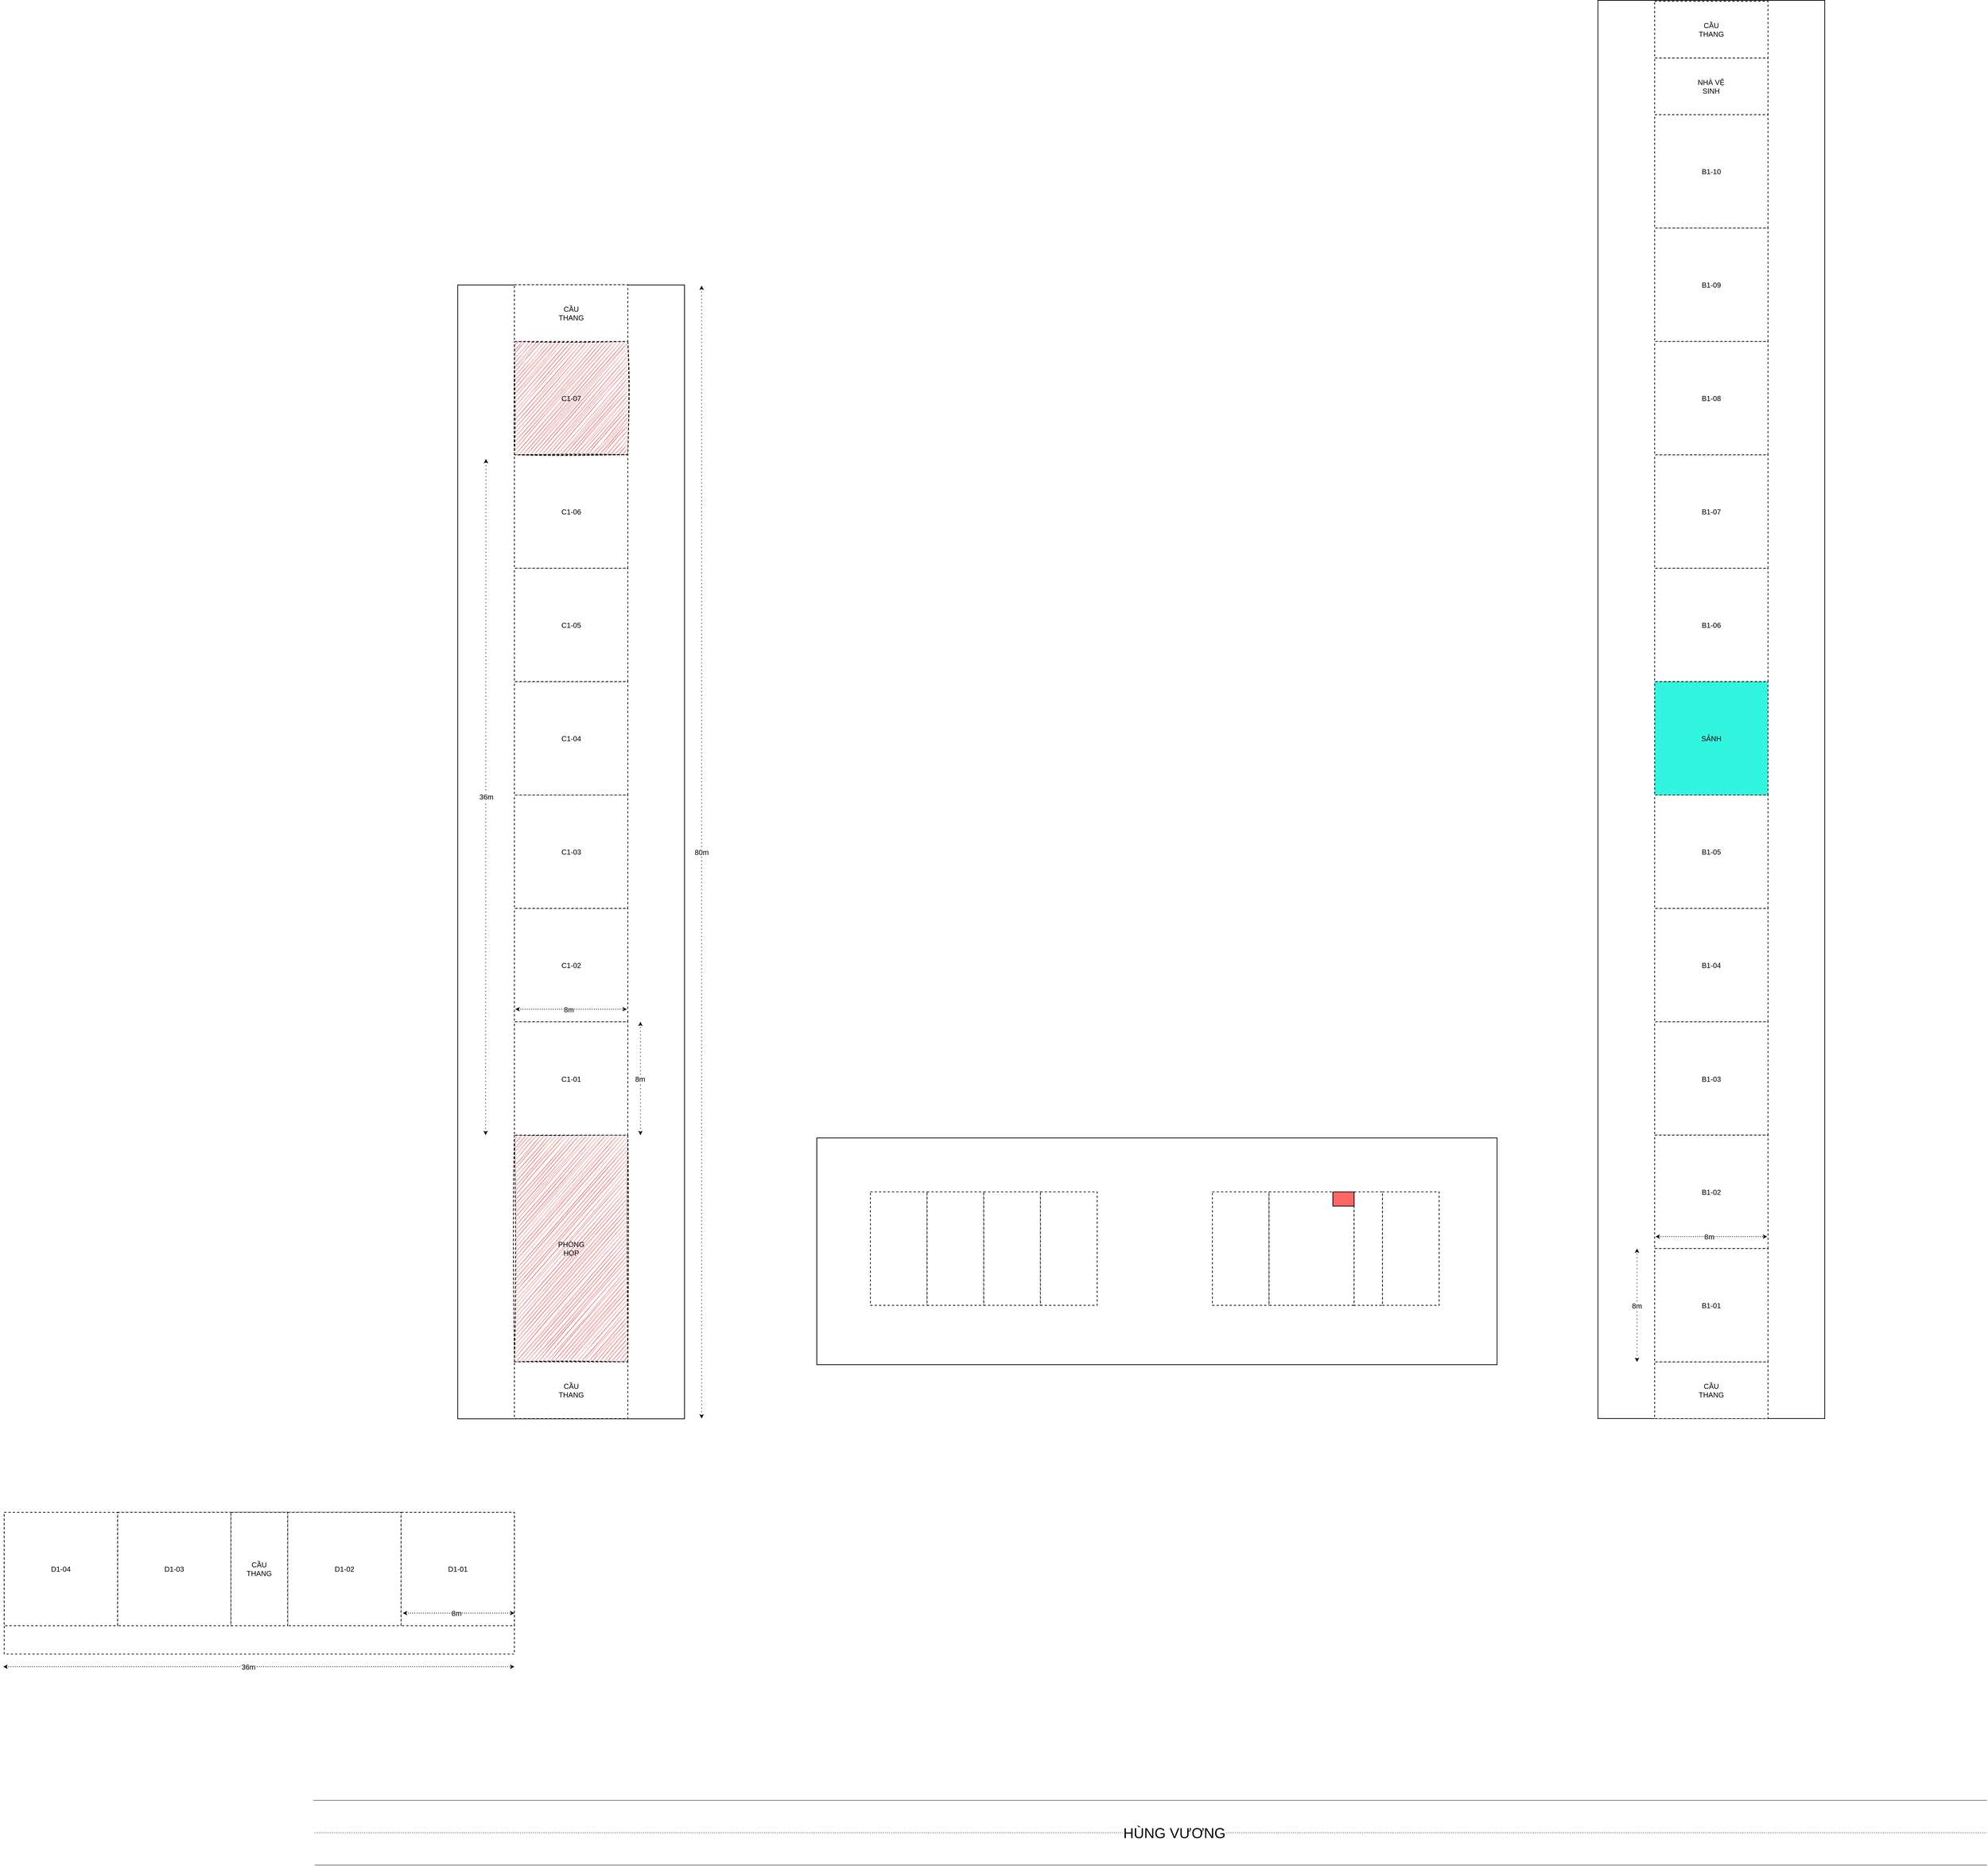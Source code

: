 <mxfile version="21.6.6" type="github">
  <diagram name="Page-1" id="38b20595-45e3-9b7f-d5ca-b57f44c5b66d">
    <mxGraphModel dx="12699" dy="5590" grid="1" gridSize="10" guides="1" tooltips="1" connect="1" arrows="1" fold="1" page="1" pageScale="1" pageWidth="2339" pageHeight="3300" background="none" math="0" shadow="0">
      <root>
        <mxCell id="0" />
        <mxCell id="1" style="" parent="0" />
        <mxCell id="B5StGCeWmPRoZvyPcVZ9-41" value="" style="rounded=0;whiteSpace=wrap;html=1;dashed=1;strokeWidth=2;" vertex="1" parent="1">
          <mxGeometry x="-857.32" y="5600" width="1417.32" height="393.7" as="geometry" />
        </mxCell>
        <mxCell id="B5StGCeWmPRoZvyPcVZ9-6" value="" style="group" vertex="1" connectable="0" parent="1">
          <mxGeometry x="1" y="6400" width="4650" height="180" as="geometry" />
        </mxCell>
        <mxCell id="B5StGCeWmPRoZvyPcVZ9-2" value="" style="endArrow=none;html=1;rounded=0;" edge="1" parent="B5StGCeWmPRoZvyPcVZ9-6">
          <mxGeometry width="50" height="50" relative="1" as="geometry">
            <mxPoint as="sourcePoint" />
            <mxPoint x="4650" as="targetPoint" />
          </mxGeometry>
        </mxCell>
        <mxCell id="B5StGCeWmPRoZvyPcVZ9-3" value="" style="endArrow=none;html=1;rounded=0;" edge="1" parent="B5StGCeWmPRoZvyPcVZ9-6">
          <mxGeometry width="50" height="50" relative="1" as="geometry">
            <mxPoint x="4" y="180" as="sourcePoint" />
            <mxPoint x="4650" y="180" as="targetPoint" />
          </mxGeometry>
        </mxCell>
        <mxCell id="B5StGCeWmPRoZvyPcVZ9-4" value="" style="endArrow=none;html=1;rounded=0;dashed=1;" edge="1" parent="B5StGCeWmPRoZvyPcVZ9-6">
          <mxGeometry width="50" height="50" relative="1" as="geometry">
            <mxPoint x="4" y="90" as="sourcePoint" />
            <mxPoint x="4650" y="90" as="targetPoint" />
          </mxGeometry>
        </mxCell>
        <mxCell id="B5StGCeWmPRoZvyPcVZ9-5" value="&lt;font style=&quot;font-size: 40px;&quot;&gt;HÙNG VƯƠNG&lt;/font&gt;" style="edgeLabel;html=1;align=center;verticalAlign=middle;resizable=0;points=[];fontSize=30;" vertex="1" connectable="0" parent="B5StGCeWmPRoZvyPcVZ9-4">
          <mxGeometry x="0.232" y="9" relative="1" as="geometry">
            <mxPoint x="-474" y="9" as="offset" />
          </mxGeometry>
        </mxCell>
        <mxCell id="B5StGCeWmPRoZvyPcVZ9-33" value="" style="group;fillColor=default;" vertex="1" connectable="0" parent="1">
          <mxGeometry x="1400" y="4560" width="1889.76" height="629.92" as="geometry" />
        </mxCell>
        <mxCell id="B5StGCeWmPRoZvyPcVZ9-19" value="" style="rounded=0;whiteSpace=wrap;html=1;strokeColor=default;fillColor=none;strokeWidth=2;" vertex="1" parent="B5StGCeWmPRoZvyPcVZ9-33">
          <mxGeometry width="1889.76" height="629.92" as="geometry" />
        </mxCell>
        <mxCell id="B5StGCeWmPRoZvyPcVZ9-7" value="" style="whiteSpace=wrap;html=1;dashed=1;strokeWidth=2;" vertex="1" parent="B5StGCeWmPRoZvyPcVZ9-33">
          <mxGeometry x="148.88" y="150" width="157.48" height="314.96" as="geometry" />
        </mxCell>
        <mxCell id="B5StGCeWmPRoZvyPcVZ9-8" value="" style="whiteSpace=wrap;html=1;dashed=1;strokeWidth=2;" vertex="1" parent="B5StGCeWmPRoZvyPcVZ9-33">
          <mxGeometry x="306.36" y="150" width="157.48" height="314.96" as="geometry" />
        </mxCell>
        <mxCell id="B5StGCeWmPRoZvyPcVZ9-9" value="" style="whiteSpace=wrap;html=1;dashed=1;strokeWidth=2;" vertex="1" parent="B5StGCeWmPRoZvyPcVZ9-33">
          <mxGeometry x="463.84" y="150" width="157.48" height="314.96" as="geometry" />
        </mxCell>
        <mxCell id="B5StGCeWmPRoZvyPcVZ9-10" value="" style="whiteSpace=wrap;html=1;dashed=1;strokeWidth=2;" vertex="1" parent="B5StGCeWmPRoZvyPcVZ9-33">
          <mxGeometry x="621.32" y="150" width="157.48" height="314.96" as="geometry" />
        </mxCell>
        <mxCell id="B5StGCeWmPRoZvyPcVZ9-11" value="" style="whiteSpace=wrap;html=1;dashed=1;strokeWidth=2;" vertex="1" parent="B5StGCeWmPRoZvyPcVZ9-33">
          <mxGeometry x="1098.88" y="150" width="157.48" height="314.96" as="geometry" />
        </mxCell>
        <mxCell id="B5StGCeWmPRoZvyPcVZ9-12" value="" style="whiteSpace=wrap;html=1;dashed=1;strokeWidth=2;" vertex="1" parent="B5StGCeWmPRoZvyPcVZ9-33">
          <mxGeometry x="1256.36" y="150" width="236.22" height="314.96" as="geometry" />
        </mxCell>
        <mxCell id="B5StGCeWmPRoZvyPcVZ9-14" value="" style="whiteSpace=wrap;html=1;dashed=1;strokeWidth=2;" vertex="1" parent="B5StGCeWmPRoZvyPcVZ9-33">
          <mxGeometry x="1571.32" y="150" width="157.48" height="314.96" as="geometry" />
        </mxCell>
        <mxCell id="B5StGCeWmPRoZvyPcVZ9-17" value="" style="whiteSpace=wrap;html=1;dashed=1;strokeWidth=2;" vertex="1" parent="B5StGCeWmPRoZvyPcVZ9-33">
          <mxGeometry x="1492.58" y="150" width="78.74" height="314.96" as="geometry" />
        </mxCell>
        <mxCell id="B5StGCeWmPRoZvyPcVZ9-18" value="" style="rounded=0;whiteSpace=wrap;html=1;fillColor=#FF6666;strokeWidth=2;" vertex="1" parent="B5StGCeWmPRoZvyPcVZ9-33">
          <mxGeometry x="1433.53" y="150" width="59.055" height="39.37" as="geometry" />
        </mxCell>
        <mxCell id="B5StGCeWmPRoZvyPcVZ9-35" value="" style="rounded=0;whiteSpace=wrap;html=1;dashed=1;strokeWidth=2;" vertex="1" parent="1">
          <mxGeometry x="245.04" y="5600" width="314.96" height="314.96" as="geometry" />
        </mxCell>
        <mxCell id="B5StGCeWmPRoZvyPcVZ9-37" value="" style="rounded=0;whiteSpace=wrap;html=1;dashed=1;strokeWidth=2;" vertex="1" parent="1">
          <mxGeometry x="-69.92" y="5600" width="314.96" height="314.96" as="geometry" />
        </mxCell>
        <mxCell id="B5StGCeWmPRoZvyPcVZ9-38" value="" style="rounded=0;whiteSpace=wrap;html=1;dashed=1;strokeWidth=2;" vertex="1" parent="1">
          <mxGeometry x="-542.36" y="5600" width="314.96" height="314.96" as="geometry" />
        </mxCell>
        <mxCell id="B5StGCeWmPRoZvyPcVZ9-39" value="" style="rounded=0;whiteSpace=wrap;html=1;dashed=1;strokeWidth=2;" vertex="1" parent="1">
          <mxGeometry x="-857.32" y="5600" width="314.96" height="314.96" as="geometry" />
        </mxCell>
        <mxCell id="B5StGCeWmPRoZvyPcVZ9-40" value="" style="rounded=0;whiteSpace=wrap;html=1;dashed=1;strokeWidth=2;" vertex="1" parent="1">
          <mxGeometry x="-227.4" y="5600" width="157.48" height="314.96" as="geometry" />
        </mxCell>
        <mxCell id="B5StGCeWmPRoZvyPcVZ9-42" value="&lt;font style=&quot;font-size: 20px;&quot;&gt;CẦU THANG&lt;/font&gt;" style="text;html=1;strokeColor=none;fillColor=none;align=center;verticalAlign=middle;whiteSpace=wrap;rounded=0;" vertex="1" parent="1">
          <mxGeometry x="-178.66" y="5742.48" width="60" height="30" as="geometry" />
        </mxCell>
        <mxCell id="B5StGCeWmPRoZvyPcVZ9-43" value="&lt;font style=&quot;font-size: 20px;&quot;&gt;D1-01&lt;/font&gt;" style="text;html=1;strokeColor=none;fillColor=none;align=center;verticalAlign=middle;whiteSpace=wrap;rounded=0;" vertex="1" parent="1">
          <mxGeometry x="372.52" y="5742.48" width="60" height="30" as="geometry" />
        </mxCell>
        <mxCell id="B5StGCeWmPRoZvyPcVZ9-45" value="&lt;font style=&quot;font-size: 20px;&quot;&gt;D1-02&lt;/font&gt;" style="text;html=1;strokeColor=none;fillColor=none;align=center;verticalAlign=middle;whiteSpace=wrap;rounded=0;" vertex="1" parent="1">
          <mxGeometry x="57.56" y="5742.48" width="60" height="30" as="geometry" />
        </mxCell>
        <mxCell id="B5StGCeWmPRoZvyPcVZ9-46" value="&lt;font style=&quot;font-size: 20px;&quot;&gt;D1-03&lt;/font&gt;" style="text;html=1;strokeColor=none;fillColor=none;align=center;verticalAlign=middle;whiteSpace=wrap;rounded=0;" vertex="1" parent="1">
          <mxGeometry x="-414.88" y="5742.48" width="60" height="30" as="geometry" />
        </mxCell>
        <mxCell id="B5StGCeWmPRoZvyPcVZ9-47" value="&lt;font style=&quot;font-size: 20px;&quot;&gt;D1-04&lt;/font&gt;" style="text;html=1;strokeColor=none;fillColor=none;align=center;verticalAlign=middle;whiteSpace=wrap;rounded=0;" vertex="1" parent="1">
          <mxGeometry x="-729.84" y="5742.48" width="60" height="30" as="geometry" />
        </mxCell>
        <mxCell id="B5StGCeWmPRoZvyPcVZ9-48" value="" style="endArrow=classic;startArrow=classic;html=1;rounded=0;exitX=0.016;exitY=0.889;exitDx=0;exitDy=0;exitPerimeter=0;entryX=1;entryY=0.889;entryDx=0;entryDy=0;entryPerimeter=0;dashed=1;dashPattern=1 2;strokeWidth=2;" edge="1" parent="1" source="B5StGCeWmPRoZvyPcVZ9-35" target="B5StGCeWmPRoZvyPcVZ9-35">
          <mxGeometry width="50" height="50" relative="1" as="geometry">
            <mxPoint x="350" y="5880" as="sourcePoint" />
            <mxPoint x="400" y="5830" as="targetPoint" />
          </mxGeometry>
        </mxCell>
        <mxCell id="B5StGCeWmPRoZvyPcVZ9-49" value="8m" style="edgeLabel;html=1;align=center;verticalAlign=middle;resizable=0;points=[];fontSize=20;" vertex="1" connectable="0" parent="B5StGCeWmPRoZvyPcVZ9-48">
          <mxGeometry x="-0.041" relative="1" as="geometry">
            <mxPoint as="offset" />
          </mxGeometry>
        </mxCell>
        <mxCell id="B5StGCeWmPRoZvyPcVZ9-51" value="" style="endArrow=classic;startArrow=classic;html=1;rounded=0;dashed=1;dashPattern=1 2;strokeWidth=2;" edge="1" parent="1">
          <mxGeometry width="50" height="50" relative="1" as="geometry">
            <mxPoint x="-860" y="6029" as="sourcePoint" />
            <mxPoint x="560" y="6029" as="targetPoint" />
          </mxGeometry>
        </mxCell>
        <mxCell id="B5StGCeWmPRoZvyPcVZ9-52" value="36m" style="edgeLabel;html=1;align=center;verticalAlign=middle;resizable=0;points=[];fontSize=20;" vertex="1" connectable="0" parent="B5StGCeWmPRoZvyPcVZ9-51">
          <mxGeometry x="-0.041" relative="1" as="geometry">
            <mxPoint as="offset" />
          </mxGeometry>
        </mxCell>
        <mxCell id="B5StGCeWmPRoZvyPcVZ9-65" value="" style="endArrow=classic;startArrow=classic;html=1;rounded=0;dashed=1;dashPattern=1 4;strokeWidth=2;" edge="1" parent="1">
          <mxGeometry width="50" height="50" relative="1" as="geometry">
            <mxPoint x="1080.078" y="5339.6" as="sourcePoint" />
            <mxPoint x="1080.078" y="2192.438" as="targetPoint" />
          </mxGeometry>
        </mxCell>
        <mxCell id="B5StGCeWmPRoZvyPcVZ9-66" value="&lt;font style=&quot;font-size: 20px;&quot;&gt;80m&lt;/font&gt;" style="edgeLabel;html=1;align=center;verticalAlign=middle;resizable=0;points=[];" vertex="1" connectable="0" parent="B5StGCeWmPRoZvyPcVZ9-65">
          <mxGeometry x="0.0" relative="1" as="geometry">
            <mxPoint as="offset" />
          </mxGeometry>
        </mxCell>
        <mxCell id="B5StGCeWmPRoZvyPcVZ9-31" value="" style="rounded=0;whiteSpace=wrap;html=1;fillColor=default;strokeWidth=2;" vertex="1" parent="1">
          <mxGeometry x="402.547" y="2190.64" width="629.92" height="3149.6" as="geometry" />
        </mxCell>
        <mxCell id="B5StGCeWmPRoZvyPcVZ9-21" value="" style="rounded=0;whiteSpace=wrap;html=1;dashed=1;strokeWidth=2;fillColor=#ec7979;sketch=1;curveFitting=1;jiggle=2;" vertex="1" parent="1">
          <mxGeometry x="560.007" y="4552.26" width="315.003" height="629.872" as="geometry" />
        </mxCell>
        <mxCell id="B5StGCeWmPRoZvyPcVZ9-23" value="" style="rounded=0;whiteSpace=wrap;html=1;dashed=1;strokeWidth=2;" vertex="1" parent="1">
          <mxGeometry x="560.007" y="4237.324" width="315.003" height="314.936" as="geometry" />
        </mxCell>
        <mxCell id="B5StGCeWmPRoZvyPcVZ9-24" value="" style="rounded=0;whiteSpace=wrap;html=1;dashed=1;strokeWidth=2;" vertex="1" parent="1">
          <mxGeometry x="560.007" y="3922.388" width="315.003" height="314.936" as="geometry" />
        </mxCell>
        <mxCell id="B5StGCeWmPRoZvyPcVZ9-25" value="" style="rounded=0;whiteSpace=wrap;html=1;dashed=1;strokeWidth=2;" vertex="1" parent="1">
          <mxGeometry x="560.007" y="3607.452" width="315.003" height="314.936" as="geometry" />
        </mxCell>
        <mxCell id="B5StGCeWmPRoZvyPcVZ9-26" value="" style="rounded=0;whiteSpace=wrap;html=1;dashed=1;strokeWidth=2;" vertex="1" parent="1">
          <mxGeometry x="560.007" y="3292.516" width="315.003" height="314.936" as="geometry" />
        </mxCell>
        <mxCell id="B5StGCeWmPRoZvyPcVZ9-27" value="" style="rounded=0;whiteSpace=wrap;html=1;dashed=1;strokeWidth=2;" vertex="1" parent="1">
          <mxGeometry x="560.007" y="2977.34" width="315.003" height="314.936" as="geometry" />
        </mxCell>
        <mxCell id="B5StGCeWmPRoZvyPcVZ9-28" value="" style="rounded=0;whiteSpace=wrap;html=1;dashed=1;strokeWidth=2;" vertex="1" parent="1">
          <mxGeometry x="560.007" y="2662.404" width="315.003" height="314.936" as="geometry" />
        </mxCell>
        <mxCell id="B5StGCeWmPRoZvyPcVZ9-29" value="" style="rounded=0;whiteSpace=wrap;html=1;dashed=1;strokeWidth=2;fillColor=#ec7979;sketch=1;curveFitting=1;jiggle=2;" vertex="1" parent="1">
          <mxGeometry x="560.007" y="2347.468" width="315.003" height="314.936" as="geometry" />
        </mxCell>
        <mxCell id="B5StGCeWmPRoZvyPcVZ9-30" value="" style="rounded=0;whiteSpace=wrap;html=1;dashed=1;strokeWidth=2;" vertex="1" parent="1">
          <mxGeometry x="560.007" y="2190" width="315.003" height="157.468" as="geometry" />
        </mxCell>
        <mxCell id="B5StGCeWmPRoZvyPcVZ9-32" value="" style="rounded=0;whiteSpace=wrap;html=1;dashed=1;strokeWidth=2;" vertex="1" parent="1">
          <mxGeometry x="560.007" y="5182.132" width="315.003" height="157.468" as="geometry" />
        </mxCell>
        <mxCell id="B5StGCeWmPRoZvyPcVZ9-53" value="&lt;font style=&quot;font-size: 20px;&quot;&gt;CẦU THANG&lt;/font&gt;" style="text;html=1;strokeColor=none;fillColor=none;align=center;verticalAlign=middle;whiteSpace=wrap;rounded=0;" vertex="1" parent="1">
          <mxGeometry x="687.504" y="5245.867" width="60.008" height="29.998" as="geometry" />
        </mxCell>
        <mxCell id="B5StGCeWmPRoZvyPcVZ9-54" value="&lt;font style=&quot;font-size: 20px;&quot;&gt;CẦU THANG&lt;/font&gt;" style="text;html=1;strokeColor=none;fillColor=none;align=center;verticalAlign=middle;whiteSpace=wrap;rounded=0;" vertex="1" parent="1">
          <mxGeometry x="687.504" y="2253.735" width="60.008" height="29.998" as="geometry" />
        </mxCell>
        <mxCell id="B5StGCeWmPRoZvyPcVZ9-55" value="&lt;font style=&quot;font-size: 20px;&quot;&gt;C1-07&lt;/font&gt;" style="text;html=1;strokeColor=none;fillColor=none;align=center;verticalAlign=middle;whiteSpace=wrap;rounded=0;" vertex="1" parent="1">
          <mxGeometry x="687.504" y="2489.937" width="60.008" height="29.998" as="geometry" />
        </mxCell>
        <mxCell id="B5StGCeWmPRoZvyPcVZ9-56" value="&lt;font style=&quot;font-size: 20px;&quot;&gt;C1-06&lt;/font&gt;" style="text;html=1;strokeColor=none;fillColor=none;align=center;verticalAlign=middle;whiteSpace=wrap;rounded=0;" vertex="1" parent="1">
          <mxGeometry x="687.504" y="2804.873" width="60.008" height="29.998" as="geometry" />
        </mxCell>
        <mxCell id="B5StGCeWmPRoZvyPcVZ9-57" value="&lt;font style=&quot;font-size: 20px;&quot;&gt;C1-05&lt;/font&gt;" style="text;html=1;strokeColor=none;fillColor=none;align=center;verticalAlign=middle;whiteSpace=wrap;rounded=0;" vertex="1" parent="1">
          <mxGeometry x="687.504" y="3119.809" width="60.008" height="29.998" as="geometry" />
        </mxCell>
        <mxCell id="B5StGCeWmPRoZvyPcVZ9-58" value="&lt;font style=&quot;font-size: 20px;&quot;&gt;C1-04&lt;/font&gt;" style="text;html=1;strokeColor=none;fillColor=none;align=center;verticalAlign=middle;whiteSpace=wrap;rounded=0;" vertex="1" parent="1">
          <mxGeometry x="687.504" y="3436.265" width="60.008" height="27.438" as="geometry" />
        </mxCell>
        <mxCell id="B5StGCeWmPRoZvyPcVZ9-59" value="&lt;font style=&quot;font-size: 20px;&quot;&gt;C1-03&lt;/font&gt;" style="text;html=1;strokeColor=none;fillColor=none;align=center;verticalAlign=middle;whiteSpace=wrap;rounded=0;" vertex="1" parent="1">
          <mxGeometry x="687.504" y="3750.441" width="60.008" height="29.998" as="geometry" />
        </mxCell>
        <mxCell id="B5StGCeWmPRoZvyPcVZ9-60" value="&lt;font style=&quot;font-size: 20px;&quot;&gt;C1-02&lt;/font&gt;" style="text;html=1;strokeColor=none;fillColor=none;align=center;verticalAlign=middle;whiteSpace=wrap;rounded=0;" vertex="1" parent="1">
          <mxGeometry x="687.504" y="4065.377" width="60.008" height="29.998" as="geometry" />
        </mxCell>
        <mxCell id="B5StGCeWmPRoZvyPcVZ9-61" value="&lt;font style=&quot;font-size: 20px;&quot;&gt;C1-01&lt;/font&gt;" style="text;html=1;strokeColor=none;fillColor=none;align=center;verticalAlign=middle;whiteSpace=wrap;rounded=0;" vertex="1" parent="1">
          <mxGeometry x="687.504" y="4381.833" width="60.008" height="27.438" as="geometry" />
        </mxCell>
        <mxCell id="B5StGCeWmPRoZvyPcVZ9-62" value="&lt;font style=&quot;font-size: 20px;&quot;&gt;PHÒNG HỌP&lt;/font&gt;" style="text;html=1;strokeColor=none;fillColor=none;align=center;verticalAlign=middle;whiteSpace=wrap;rounded=0;" vertex="1" parent="1">
          <mxGeometry x="687.504" y="4853.477" width="60.008" height="27.438" as="geometry" />
        </mxCell>
        <mxCell id="B5StGCeWmPRoZvyPcVZ9-63" value="" style="endArrow=classic;startArrow=classic;html=1;rounded=0;exitX=0.016;exitY=0.889;exitDx=0;exitDy=0;exitPerimeter=0;entryX=1;entryY=0.889;entryDx=0;entryDy=0;entryPerimeter=0;dashed=1;dashPattern=1 2;strokeWidth=2;" edge="1" parent="1">
          <mxGeometry width="50" height="50" relative="1" as="geometry">
            <mxPoint x="562.487" y="4202.44" as="sourcePoint" />
            <mxPoint x="872.529" y="4202.44" as="targetPoint" />
          </mxGeometry>
        </mxCell>
        <mxCell id="B5StGCeWmPRoZvyPcVZ9-64" value="8m" style="edgeLabel;html=1;align=center;verticalAlign=middle;resizable=0;points=[];fontSize=20;" vertex="1" connectable="0" parent="B5StGCeWmPRoZvyPcVZ9-63">
          <mxGeometry x="-0.041" relative="1" as="geometry">
            <mxPoint as="offset" />
          </mxGeometry>
        </mxCell>
        <mxCell id="B5StGCeWmPRoZvyPcVZ9-74" value="" style="endArrow=classic;startArrow=classic;html=1;rounded=0;dashed=1;dashPattern=1 4;strokeWidth=2;" edge="1" parent="1">
          <mxGeometry width="50" height="50" relative="1" as="geometry">
            <mxPoint x="910.054" y="4552.44" as="sourcePoint" />
            <mxPoint x="910.054" y="4237.32" as="targetPoint" />
          </mxGeometry>
        </mxCell>
        <mxCell id="B5StGCeWmPRoZvyPcVZ9-75" value="8m" style="edgeLabel;html=1;align=center;verticalAlign=middle;resizable=0;points=[];fontSize=20;" vertex="1" connectable="0" parent="B5StGCeWmPRoZvyPcVZ9-74">
          <mxGeometry x="-0.007" y="1" relative="1" as="geometry">
            <mxPoint as="offset" />
          </mxGeometry>
        </mxCell>
        <mxCell id="B5StGCeWmPRoZvyPcVZ9-69" value="" style="endArrow=classic;startArrow=classic;html=1;rounded=0;dashed=1;dashPattern=1 4;strokeWidth=2;" edge="1" parent="1">
          <mxGeometry width="50" height="50" relative="1" as="geometry">
            <mxPoint x="480" y="4552.262" as="sourcePoint" />
            <mxPoint x="481.0" y="2673.956" as="targetPoint" />
          </mxGeometry>
        </mxCell>
        <mxCell id="B5StGCeWmPRoZvyPcVZ9-70" value="36m" style="edgeLabel;html=1;align=center;verticalAlign=middle;resizable=0;points=[];fontSize=20;" vertex="1" connectable="0" parent="B5StGCeWmPRoZvyPcVZ9-69">
          <mxGeometry x="0.002" y="-1" relative="1" as="geometry">
            <mxPoint as="offset" />
          </mxGeometry>
        </mxCell>
        <mxCell id="B5StGCeWmPRoZvyPcVZ9-118" value="" style="group" vertex="1" connectable="0" parent="1">
          <mxGeometry x="3570" y="1400" width="629.92" height="3939.6" as="geometry" />
        </mxCell>
        <mxCell id="B5StGCeWmPRoZvyPcVZ9-77" value="" style="rounded=0;whiteSpace=wrap;html=1;fillColor=default;strokeWidth=2;" vertex="1" parent="B5StGCeWmPRoZvyPcVZ9-118">
          <mxGeometry width="629.92" height="3939.52" as="geometry" />
        </mxCell>
        <mxCell id="B5StGCeWmPRoZvyPcVZ9-79" value="" style="rounded=0;whiteSpace=wrap;html=1;dashed=1;strokeWidth=2;" vertex="1" parent="B5StGCeWmPRoZvyPcVZ9-118">
          <mxGeometry x="157.48" y="2837.324" width="314.96" height="314.936" as="geometry" />
        </mxCell>
        <mxCell id="B5StGCeWmPRoZvyPcVZ9-80" value="" style="rounded=0;whiteSpace=wrap;html=1;dashed=1;strokeWidth=2;" vertex="1" parent="B5StGCeWmPRoZvyPcVZ9-118">
          <mxGeometry x="157.48" y="2522.388" width="314.96" height="314.936" as="geometry" />
        </mxCell>
        <mxCell id="B5StGCeWmPRoZvyPcVZ9-81" value="" style="rounded=0;whiteSpace=wrap;html=1;dashed=1;strokeWidth=2;" vertex="1" parent="B5StGCeWmPRoZvyPcVZ9-118">
          <mxGeometry x="157.48" y="2207.452" width="314.96" height="314.936" as="geometry" />
        </mxCell>
        <mxCell id="B5StGCeWmPRoZvyPcVZ9-82" value="" style="rounded=0;whiteSpace=wrap;html=1;dashed=1;strokeWidth=2;fillColor=#32f5df;" vertex="1" parent="B5StGCeWmPRoZvyPcVZ9-118">
          <mxGeometry x="157.48" y="1892.516" width="314.96" height="314.936" as="geometry" />
        </mxCell>
        <mxCell id="B5StGCeWmPRoZvyPcVZ9-83" value="" style="rounded=0;whiteSpace=wrap;html=1;dashed=1;strokeWidth=2;" vertex="1" parent="B5StGCeWmPRoZvyPcVZ9-118">
          <mxGeometry x="157.48" y="1577.34" width="314.96" height="314.936" as="geometry" />
        </mxCell>
        <mxCell id="B5StGCeWmPRoZvyPcVZ9-84" value="" style="rounded=0;whiteSpace=wrap;html=1;dashed=1;strokeWidth=2;" vertex="1" parent="B5StGCeWmPRoZvyPcVZ9-118">
          <mxGeometry x="157.48" y="1262.404" width="314.96" height="314.936" as="geometry" />
        </mxCell>
        <mxCell id="B5StGCeWmPRoZvyPcVZ9-85" value="" style="rounded=0;whiteSpace=wrap;html=1;dashed=1;strokeWidth=2;fillColor=default;" vertex="1" parent="B5StGCeWmPRoZvyPcVZ9-118">
          <mxGeometry x="157.48" y="947.468" width="314.96" height="314.936" as="geometry" />
        </mxCell>
        <mxCell id="B5StGCeWmPRoZvyPcVZ9-86" value="" style="rounded=0;whiteSpace=wrap;html=1;dashed=1;strokeWidth=2;" vertex="1" parent="B5StGCeWmPRoZvyPcVZ9-118">
          <mxGeometry x="157.48" y="160.13" width="314.96" height="157.468" as="geometry" />
        </mxCell>
        <mxCell id="B5StGCeWmPRoZvyPcVZ9-87" value="" style="rounded=0;whiteSpace=wrap;html=1;dashed=1;strokeWidth=2;" vertex="1" parent="B5StGCeWmPRoZvyPcVZ9-118">
          <mxGeometry x="157.48" y="3782.132" width="314.96" height="157.468" as="geometry" />
        </mxCell>
        <mxCell id="B5StGCeWmPRoZvyPcVZ9-88" value="&lt;font style=&quot;font-size: 20px;&quot;&gt;CẦU THANG&lt;/font&gt;" style="text;html=1;strokeColor=none;fillColor=none;align=center;verticalAlign=middle;whiteSpace=wrap;rounded=0;" vertex="1" parent="B5StGCeWmPRoZvyPcVZ9-118">
          <mxGeometry x="284.96" y="3845.867" width="60" height="29.998" as="geometry" />
        </mxCell>
        <mxCell id="B5StGCeWmPRoZvyPcVZ9-89" value="&lt;font style=&quot;font-size: 20px;&quot;&gt;NHÀ VỆ SINH&lt;/font&gt;" style="text;html=1;strokeColor=none;fillColor=none;align=center;verticalAlign=middle;whiteSpace=wrap;rounded=0;" vertex="1" parent="B5StGCeWmPRoZvyPcVZ9-118">
          <mxGeometry x="262.44" y="223.86" width="105.04" height="30" as="geometry" />
        </mxCell>
        <mxCell id="B5StGCeWmPRoZvyPcVZ9-90" value="&lt;font style=&quot;font-size: 20px;&quot;&gt;B1-08&lt;/font&gt;" style="text;html=1;strokeColor=none;fillColor=none;align=center;verticalAlign=middle;whiteSpace=wrap;rounded=0;" vertex="1" parent="B5StGCeWmPRoZvyPcVZ9-118">
          <mxGeometry x="284.96" y="1089.937" width="60" height="29.998" as="geometry" />
        </mxCell>
        <mxCell id="B5StGCeWmPRoZvyPcVZ9-91" value="&lt;font style=&quot;font-size: 20px;&quot;&gt;B1-07&lt;/font&gt;" style="text;html=1;strokeColor=none;fillColor=none;align=center;verticalAlign=middle;whiteSpace=wrap;rounded=0;" vertex="1" parent="B5StGCeWmPRoZvyPcVZ9-118">
          <mxGeometry x="284.96" y="1404.873" width="60" height="29.998" as="geometry" />
        </mxCell>
        <mxCell id="B5StGCeWmPRoZvyPcVZ9-92" value="&lt;font style=&quot;font-size: 20px;&quot;&gt;B1-06&lt;/font&gt;" style="text;html=1;strokeColor=none;fillColor=none;align=center;verticalAlign=middle;whiteSpace=wrap;rounded=0;" vertex="1" parent="B5StGCeWmPRoZvyPcVZ9-118">
          <mxGeometry x="284.96" y="1719.809" width="60" height="29.998" as="geometry" />
        </mxCell>
        <mxCell id="B5StGCeWmPRoZvyPcVZ9-93" value="&lt;font style=&quot;font-size: 20px;&quot;&gt;SẢNH&lt;/font&gt;" style="text;html=1;strokeColor=none;fillColor=none;align=center;verticalAlign=middle;whiteSpace=wrap;rounded=0;" vertex="1" parent="B5StGCeWmPRoZvyPcVZ9-118">
          <mxGeometry x="284.96" y="2036.265" width="60" height="27.438" as="geometry" />
        </mxCell>
        <mxCell id="B5StGCeWmPRoZvyPcVZ9-94" value="&lt;font style=&quot;font-size: 20px;&quot;&gt;B1-05&lt;/font&gt;" style="text;html=1;strokeColor=none;fillColor=none;align=center;verticalAlign=middle;whiteSpace=wrap;rounded=0;" vertex="1" parent="B5StGCeWmPRoZvyPcVZ9-118">
          <mxGeometry x="284.96" y="2350.441" width="60" height="29.998" as="geometry" />
        </mxCell>
        <mxCell id="B5StGCeWmPRoZvyPcVZ9-95" value="&lt;font style=&quot;font-size: 20px;&quot;&gt;B1-04&lt;/font&gt;" style="text;html=1;strokeColor=none;fillColor=none;align=center;verticalAlign=middle;whiteSpace=wrap;rounded=0;" vertex="1" parent="B5StGCeWmPRoZvyPcVZ9-118">
          <mxGeometry x="284.96" y="2665.377" width="60" height="29.998" as="geometry" />
        </mxCell>
        <mxCell id="B5StGCeWmPRoZvyPcVZ9-96" value="&lt;font style=&quot;font-size: 20px;&quot;&gt;B1-03&lt;/font&gt;" style="text;html=1;strokeColor=none;fillColor=none;align=center;verticalAlign=middle;whiteSpace=wrap;rounded=0;" vertex="1" parent="B5StGCeWmPRoZvyPcVZ9-118">
          <mxGeometry x="284.96" y="2981.833" width="60" height="27.438" as="geometry" />
        </mxCell>
        <mxCell id="B5StGCeWmPRoZvyPcVZ9-97" value="&lt;font style=&quot;font-size: 20px;&quot;&gt;PHÒNG HỌP&lt;/font&gt;" style="text;html=1;strokeColor=none;fillColor=none;align=center;verticalAlign=middle;whiteSpace=wrap;rounded=0;" vertex="1" parent="B5StGCeWmPRoZvyPcVZ9-118">
          <mxGeometry x="284.96" y="3453.477" width="60" height="27.438" as="geometry" />
        </mxCell>
        <mxCell id="B5StGCeWmPRoZvyPcVZ9-100" value="" style="endArrow=classic;startArrow=classic;html=1;rounded=0;dashed=1;dashPattern=1 4;strokeWidth=2;" edge="1" parent="B5StGCeWmPRoZvyPcVZ9-118">
          <mxGeometry width="50" height="50" relative="1" as="geometry">
            <mxPoint x="108.48" y="3782.32" as="sourcePoint" />
            <mxPoint x="108.48" y="3467.2" as="targetPoint" />
          </mxGeometry>
        </mxCell>
        <mxCell id="B5StGCeWmPRoZvyPcVZ9-101" value="8m" style="edgeLabel;html=1;align=center;verticalAlign=middle;resizable=0;points=[];fontSize=20;" vertex="1" connectable="0" parent="B5StGCeWmPRoZvyPcVZ9-100">
          <mxGeometry x="-0.007" y="1" relative="1" as="geometry">
            <mxPoint as="offset" />
          </mxGeometry>
        </mxCell>
        <mxCell id="B5StGCeWmPRoZvyPcVZ9-103" value="" style="rounded=0;whiteSpace=wrap;html=1;dashed=1;strokeWidth=2;" vertex="1" parent="B5StGCeWmPRoZvyPcVZ9-118">
          <mxGeometry x="157.48" y="3152.264" width="314.96" height="314.936" as="geometry" />
        </mxCell>
        <mxCell id="B5StGCeWmPRoZvyPcVZ9-104" value="" style="rounded=0;whiteSpace=wrap;html=1;dashed=1;strokeWidth=2;" vertex="1" parent="B5StGCeWmPRoZvyPcVZ9-118">
          <mxGeometry x="157.48" y="3467.204" width="314.96" height="314.936" as="geometry" />
        </mxCell>
        <mxCell id="B5StGCeWmPRoZvyPcVZ9-105" value="&lt;font style=&quot;font-size: 20px;&quot;&gt;B1-02&lt;/font&gt;" style="text;html=1;strokeColor=none;fillColor=none;align=center;verticalAlign=middle;whiteSpace=wrap;rounded=0;" vertex="1" parent="B5StGCeWmPRoZvyPcVZ9-118">
          <mxGeometry x="284.96" y="3294.737" width="60" height="29.998" as="geometry" />
        </mxCell>
        <mxCell id="B5StGCeWmPRoZvyPcVZ9-106" value="&lt;font style=&quot;font-size: 20px;&quot;&gt;B1-01&lt;/font&gt;" style="text;html=1;strokeColor=none;fillColor=none;align=center;verticalAlign=middle;whiteSpace=wrap;rounded=0;" vertex="1" parent="B5StGCeWmPRoZvyPcVZ9-118">
          <mxGeometry x="284.96" y="3610.953" width="60" height="27.438" as="geometry" />
        </mxCell>
        <mxCell id="B5StGCeWmPRoZvyPcVZ9-98" value="" style="endArrow=classic;startArrow=classic;html=1;rounded=0;exitX=0.016;exitY=0.889;exitDx=0;exitDy=0;exitPerimeter=0;entryX=1;entryY=0.889;entryDx=0;entryDy=0;entryPerimeter=0;dashed=1;dashPattern=1 2;strokeWidth=2;" edge="1" parent="B5StGCeWmPRoZvyPcVZ9-118">
          <mxGeometry width="50" height="50" relative="1" as="geometry">
            <mxPoint x="159.96" y="3434.13" as="sourcePoint" />
            <mxPoint x="469.96" y="3434.13" as="targetPoint" />
          </mxGeometry>
        </mxCell>
        <mxCell id="B5StGCeWmPRoZvyPcVZ9-99" value="8m" style="edgeLabel;html=1;align=center;verticalAlign=middle;resizable=0;points=[];fontSize=20;" vertex="1" connectable="0" parent="B5StGCeWmPRoZvyPcVZ9-98">
          <mxGeometry x="-0.041" relative="1" as="geometry">
            <mxPoint as="offset" />
          </mxGeometry>
        </mxCell>
        <mxCell id="B5StGCeWmPRoZvyPcVZ9-108" value="" style="rounded=0;whiteSpace=wrap;html=1;dashed=1;strokeWidth=2;" vertex="1" parent="B5StGCeWmPRoZvyPcVZ9-118">
          <mxGeometry x="157.48" y="632.534" width="314.96" height="314.936" as="geometry" />
        </mxCell>
        <mxCell id="B5StGCeWmPRoZvyPcVZ9-109" value="" style="rounded=0;whiteSpace=wrap;html=1;dashed=1;strokeWidth=2;fillColor=default;" vertex="1" parent="B5StGCeWmPRoZvyPcVZ9-118">
          <mxGeometry x="157.48" y="317.598" width="314.96" height="314.936" as="geometry" />
        </mxCell>
        <mxCell id="B5StGCeWmPRoZvyPcVZ9-110" value="&lt;font style=&quot;font-size: 20px;&quot;&gt;B1-10&lt;/font&gt;" style="text;html=1;strokeColor=none;fillColor=none;align=center;verticalAlign=middle;whiteSpace=wrap;rounded=0;" vertex="1" parent="B5StGCeWmPRoZvyPcVZ9-118">
          <mxGeometry x="284.96" y="460.067" width="60" height="29.998" as="geometry" />
        </mxCell>
        <mxCell id="B5StGCeWmPRoZvyPcVZ9-111" value="&lt;font style=&quot;font-size: 20px;&quot;&gt;B1-09&lt;/font&gt;" style="text;html=1;strokeColor=none;fillColor=none;align=center;verticalAlign=middle;whiteSpace=wrap;rounded=0;" vertex="1" parent="B5StGCeWmPRoZvyPcVZ9-118">
          <mxGeometry x="284.96" y="775.003" width="60" height="29.998" as="geometry" />
        </mxCell>
        <mxCell id="B5StGCeWmPRoZvyPcVZ9-116" value="" style="rounded=0;whiteSpace=wrap;html=1;dashed=1;strokeWidth=2;" vertex="1" parent="B5StGCeWmPRoZvyPcVZ9-118">
          <mxGeometry x="157.48" y="2.66" width="314.96" height="157.468" as="geometry" />
        </mxCell>
        <mxCell id="B5StGCeWmPRoZvyPcVZ9-117" value="&lt;font style=&quot;font-size: 20px;&quot;&gt;CẦU THANG&lt;/font&gt;" style="text;html=1;strokeColor=none;fillColor=none;align=center;verticalAlign=middle;whiteSpace=wrap;rounded=0;" vertex="1" parent="B5StGCeWmPRoZvyPcVZ9-118">
          <mxGeometry x="284.96" y="66.395" width="60" height="29.998" as="geometry" />
        </mxCell>
      </root>
    </mxGraphModel>
  </diagram>
</mxfile>
